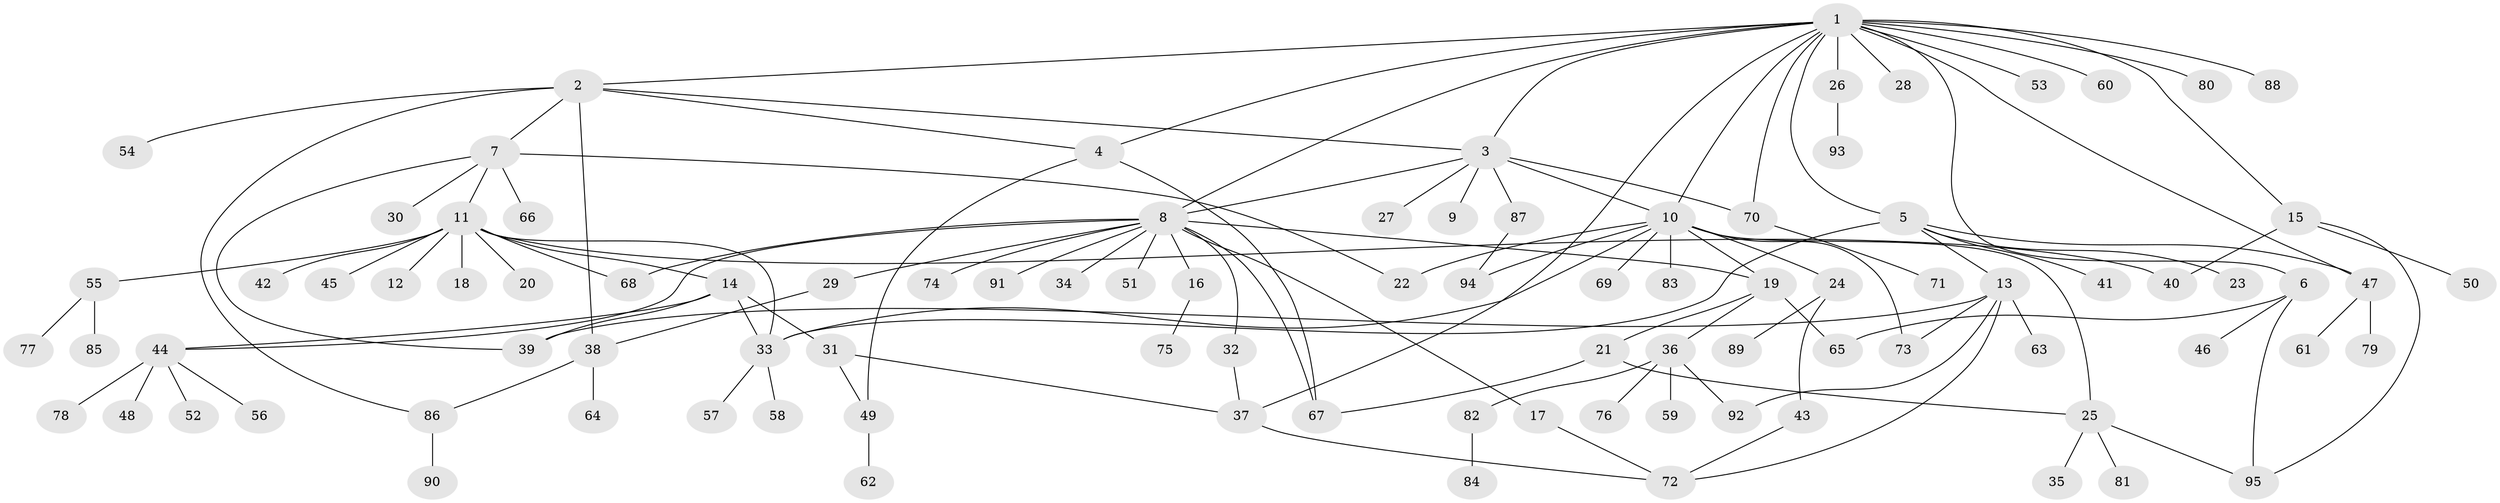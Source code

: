 // Generated by graph-tools (version 1.1) at 2025/35/03/09/25 02:35:24]
// undirected, 95 vertices, 127 edges
graph export_dot {
graph [start="1"]
  node [color=gray90,style=filled];
  1;
  2;
  3;
  4;
  5;
  6;
  7;
  8;
  9;
  10;
  11;
  12;
  13;
  14;
  15;
  16;
  17;
  18;
  19;
  20;
  21;
  22;
  23;
  24;
  25;
  26;
  27;
  28;
  29;
  30;
  31;
  32;
  33;
  34;
  35;
  36;
  37;
  38;
  39;
  40;
  41;
  42;
  43;
  44;
  45;
  46;
  47;
  48;
  49;
  50;
  51;
  52;
  53;
  54;
  55;
  56;
  57;
  58;
  59;
  60;
  61;
  62;
  63;
  64;
  65;
  66;
  67;
  68;
  69;
  70;
  71;
  72;
  73;
  74;
  75;
  76;
  77;
  78;
  79;
  80;
  81;
  82;
  83;
  84;
  85;
  86;
  87;
  88;
  89;
  90;
  91;
  92;
  93;
  94;
  95;
  1 -- 2;
  1 -- 3;
  1 -- 4;
  1 -- 5;
  1 -- 6;
  1 -- 8;
  1 -- 10;
  1 -- 15;
  1 -- 26;
  1 -- 28;
  1 -- 37;
  1 -- 47;
  1 -- 53;
  1 -- 60;
  1 -- 70;
  1 -- 80;
  1 -- 88;
  2 -- 3;
  2 -- 4;
  2 -- 7;
  2 -- 38;
  2 -- 54;
  2 -- 86;
  3 -- 8;
  3 -- 9;
  3 -- 10;
  3 -- 27;
  3 -- 70;
  3 -- 87;
  4 -- 49;
  4 -- 67;
  5 -- 13;
  5 -- 23;
  5 -- 33;
  5 -- 41;
  5 -- 47;
  6 -- 46;
  6 -- 65;
  6 -- 95;
  7 -- 11;
  7 -- 22;
  7 -- 30;
  7 -- 39;
  7 -- 66;
  8 -- 16;
  8 -- 17;
  8 -- 19;
  8 -- 29;
  8 -- 32;
  8 -- 34;
  8 -- 44;
  8 -- 51;
  8 -- 67;
  8 -- 68;
  8 -- 74;
  8 -- 91;
  10 -- 19;
  10 -- 22;
  10 -- 24;
  10 -- 25;
  10 -- 33;
  10 -- 69;
  10 -- 73;
  10 -- 83;
  10 -- 94;
  11 -- 12;
  11 -- 14;
  11 -- 18;
  11 -- 20;
  11 -- 33;
  11 -- 40;
  11 -- 42;
  11 -- 45;
  11 -- 55;
  11 -- 68;
  13 -- 39;
  13 -- 63;
  13 -- 72;
  13 -- 73;
  13 -- 92;
  14 -- 31;
  14 -- 33;
  14 -- 39;
  14 -- 44;
  15 -- 40;
  15 -- 50;
  15 -- 95;
  16 -- 75;
  17 -- 72;
  19 -- 21;
  19 -- 36;
  19 -- 65;
  21 -- 25;
  21 -- 67;
  24 -- 43;
  24 -- 89;
  25 -- 35;
  25 -- 81;
  25 -- 95;
  26 -- 93;
  29 -- 38;
  31 -- 37;
  31 -- 49;
  32 -- 37;
  33 -- 57;
  33 -- 58;
  36 -- 59;
  36 -- 76;
  36 -- 82;
  36 -- 92;
  37 -- 72;
  38 -- 64;
  38 -- 86;
  43 -- 72;
  44 -- 48;
  44 -- 52;
  44 -- 56;
  44 -- 78;
  47 -- 61;
  47 -- 79;
  49 -- 62;
  55 -- 77;
  55 -- 85;
  70 -- 71;
  82 -- 84;
  86 -- 90;
  87 -- 94;
}
